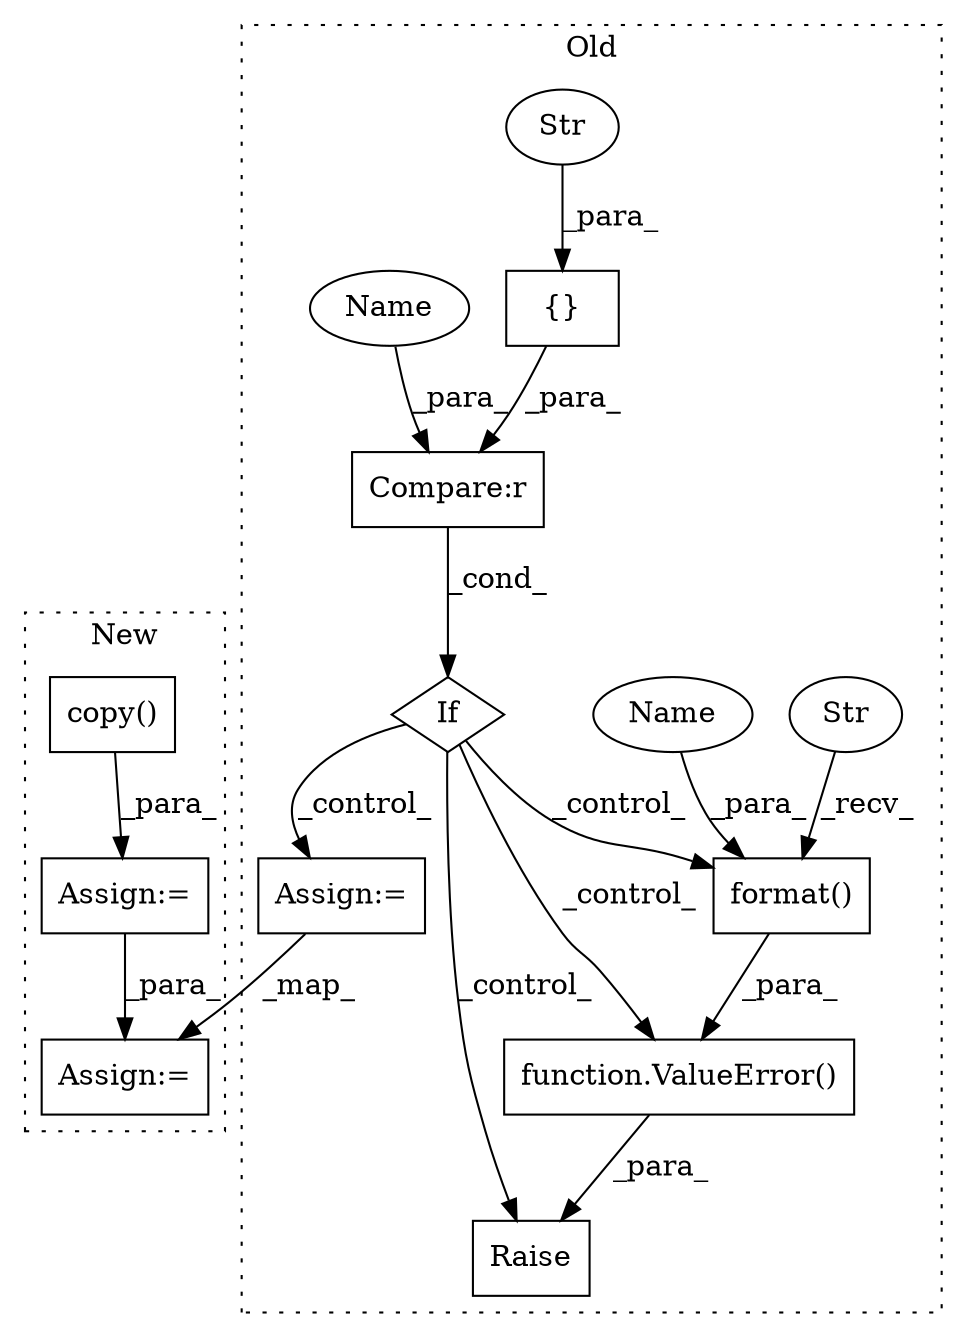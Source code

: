 digraph G {
subgraph cluster0 {
1 [label="Raise" a="91" s="4915" l="6" shape="box"];
3 [label="function.ValueError()" a="75" s="4921,5009" l="11,1" shape="box"];
4 [label="{}" a="59" s="4889,4896" l="1,0" shape="box"];
5 [label="Str" a="66" s="4890" l="6" shape="ellipse"];
7 [label="Assign:=" a="68" s="5082" l="3" shape="box"];
8 [label="Compare:r" a="40" s="4866" l="31" shape="box"];
10 [label="If" a="96" s="4863,4897" l="3,18" shape="diamond"];
11 [label="format()" a="75" s="4932,5008" l="61,1" shape="box"];
12 [label="Str" a="66" s="4932" l="32" shape="ellipse"];
13 [label="Name" a="87" s="4993" l="15" shape="ellipse"];
14 [label="Name" a="87" s="4866" l="15" shape="ellipse"];
label = "Old";
style="dotted";
}
subgraph cluster1 {
2 [label="copy()" a="75" s="4911" l="14" shape="box"];
6 [label="Assign:=" a="68" s="5003" l="3" shape="box"];
9 [label="Assign:=" a="68" s="4908" l="3" shape="box"];
label = "New";
style="dotted";
}
2 -> 9 [label="_para_"];
3 -> 1 [label="_para_"];
4 -> 8 [label="_para_"];
5 -> 4 [label="_para_"];
7 -> 6 [label="_map_"];
8 -> 10 [label="_cond_"];
9 -> 6 [label="_para_"];
10 -> 3 [label="_control_"];
10 -> 11 [label="_control_"];
10 -> 1 [label="_control_"];
10 -> 7 [label="_control_"];
11 -> 3 [label="_para_"];
12 -> 11 [label="_recv_"];
13 -> 11 [label="_para_"];
14 -> 8 [label="_para_"];
}